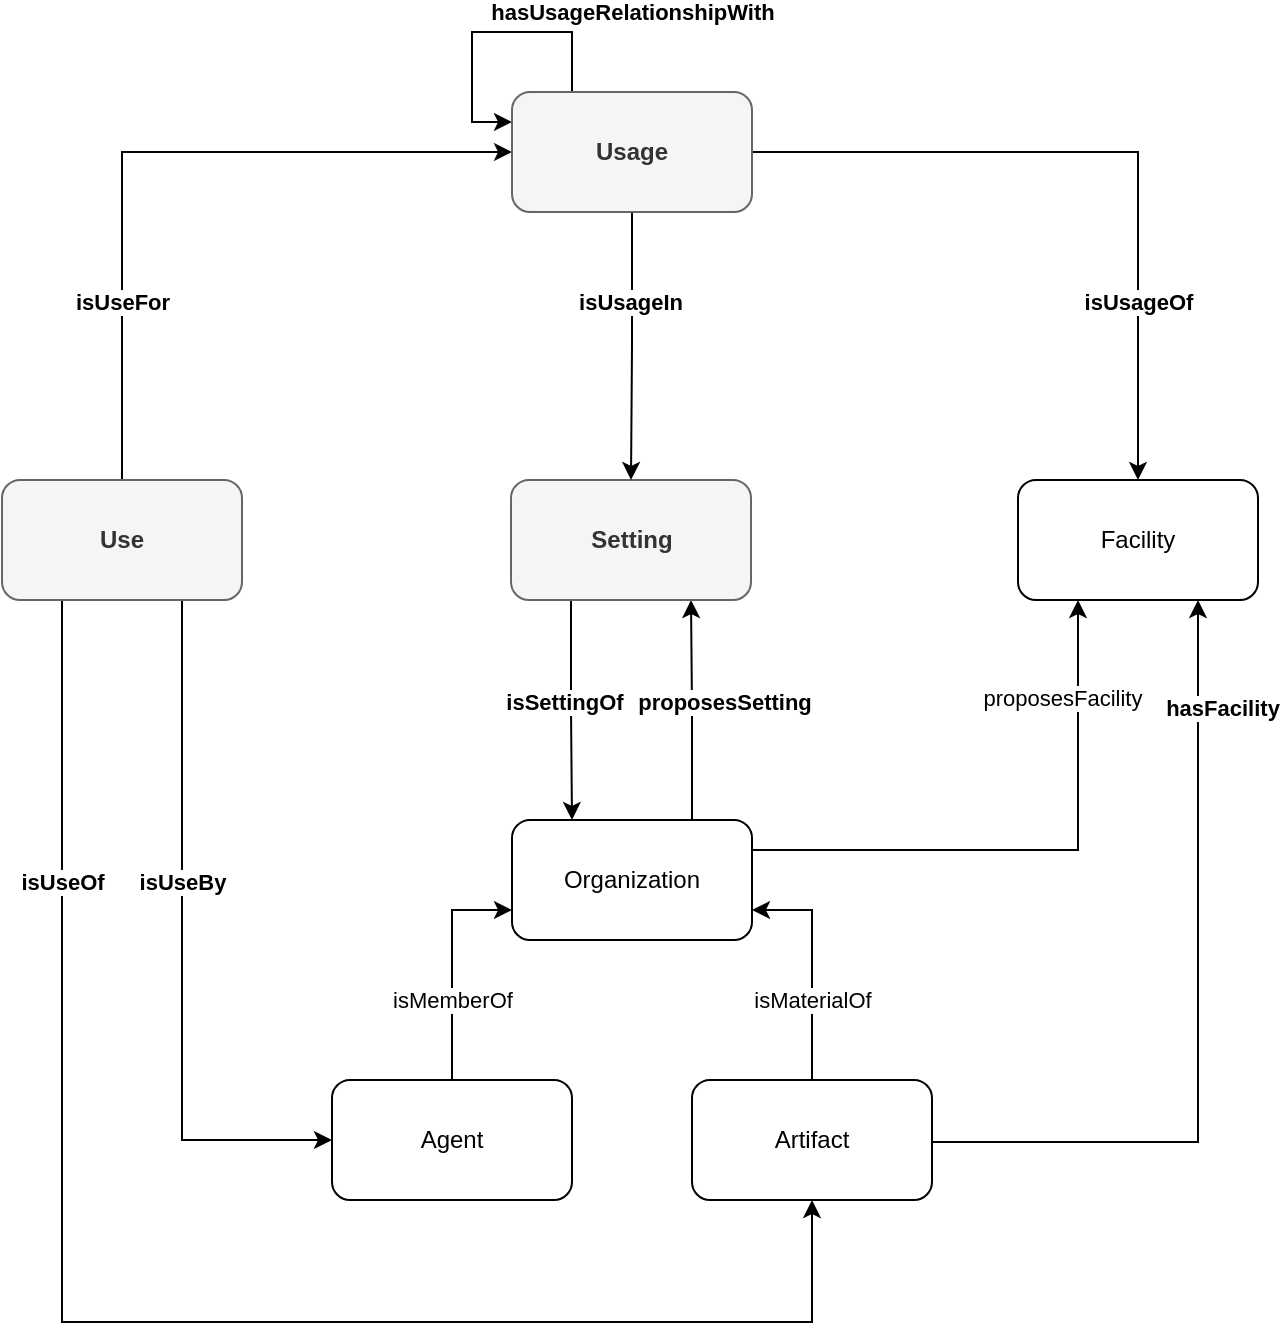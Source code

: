 <mxfile version="22.1.2" type="device" pages="2">
  <diagram name="Configure Organization" id="5FasGaFdMfsd8WcyUMwT">
    <mxGraphModel dx="1153" dy="583" grid="1" gridSize="10" guides="1" tooltips="1" connect="1" arrows="1" fold="1" page="1" pageScale="1" pageWidth="1169" pageHeight="827" math="0" shadow="0">
      <root>
        <mxCell id="5QNDXj4fq6nPyYV1-ekC-0" />
        <mxCell id="5QNDXj4fq6nPyYV1-ekC-1" parent="5QNDXj4fq6nPyYV1-ekC-0" />
        <mxCell id="5QNDXj4fq6nPyYV1-ekC-2" value="proposesFacility" style="edgeStyle=orthogonalEdgeStyle;rounded=0;orthogonalLoop=1;jettySize=auto;html=1;exitX=1;exitY=0.25;exitDx=0;exitDy=0;entryX=0.25;entryY=1;entryDx=0;entryDy=0;startArrow=none;startFill=0;endArrow=classic;endFill=1;" parent="5QNDXj4fq6nPyYV1-ekC-1" source="5QNDXj4fq6nPyYV1-ekC-4" target="5QNDXj4fq6nPyYV1-ekC-10" edge="1">
          <mxGeometry x="0.663" y="8" relative="1" as="geometry">
            <mxPoint as="offset" />
          </mxGeometry>
        </mxCell>
        <mxCell id="5QNDXj4fq6nPyYV1-ekC-3" value="&lt;span style=&quot;color: rgb(0, 0, 0); font-family: Helvetica; font-size: 11px; font-style: normal; font-variant-ligatures: normal; font-variant-caps: normal; font-weight: 700; letter-spacing: normal; orphans: 2; text-align: center; text-indent: 0px; text-transform: none; widows: 2; word-spacing: 0px; -webkit-text-stroke-width: 0px; background-color: rgb(255, 255, 255); text-decoration-thickness: initial; text-decoration-style: initial; text-decoration-color: initial; float: none; display: inline !important;&quot;&gt;proposesSetting&lt;/span&gt;" style="edgeStyle=orthogonalEdgeStyle;rounded=0;orthogonalLoop=1;jettySize=auto;html=1;exitX=0.75;exitY=0;exitDx=0;exitDy=0;entryX=0.75;entryY=1;entryDx=0;entryDy=0;" parent="5QNDXj4fq6nPyYV1-ekC-1" source="5QNDXj4fq6nPyYV1-ekC-4" target="5QNDXj4fq6nPyYV1-ekC-12" edge="1">
          <mxGeometry x="0.077" y="-15" relative="1" as="geometry">
            <mxPoint x="640" y="460" as="targetPoint" />
            <mxPoint x="1" as="offset" />
          </mxGeometry>
        </mxCell>
        <mxCell id="5QNDXj4fq6nPyYV1-ekC-4" value="Organization" style="rounded=1;whiteSpace=wrap;html=1;" parent="5QNDXj4fq6nPyYV1-ekC-1" vertex="1">
          <mxGeometry x="535" y="539" width="120" height="60" as="geometry" />
        </mxCell>
        <mxCell id="5QNDXj4fq6nPyYV1-ekC-5" value="isMemberOf" style="edgeStyle=orthogonalEdgeStyle;rounded=0;orthogonalLoop=1;jettySize=auto;html=1;exitX=0.5;exitY=0;exitDx=0;exitDy=0;entryX=0;entryY=0.75;entryDx=0;entryDy=0;" parent="5QNDXj4fq6nPyYV1-ekC-1" source="5QNDXj4fq6nPyYV1-ekC-6" target="5QNDXj4fq6nPyYV1-ekC-4" edge="1">
          <mxGeometry x="-0.304" relative="1" as="geometry">
            <mxPoint as="offset" />
          </mxGeometry>
        </mxCell>
        <mxCell id="5QNDXj4fq6nPyYV1-ekC-6" value="Agent" style="rounded=1;whiteSpace=wrap;html=1;" parent="5QNDXj4fq6nPyYV1-ekC-1" vertex="1">
          <mxGeometry x="445" y="669" width="120" height="60" as="geometry" />
        </mxCell>
        <mxCell id="5QNDXj4fq6nPyYV1-ekC-7" value="isMaterialOf" style="edgeStyle=orthogonalEdgeStyle;rounded=0;orthogonalLoop=1;jettySize=auto;html=1;exitX=0.5;exitY=0;exitDx=0;exitDy=0;entryX=1;entryY=0.75;entryDx=0;entryDy=0;" parent="5QNDXj4fq6nPyYV1-ekC-1" source="5QNDXj4fq6nPyYV1-ekC-8" target="5QNDXj4fq6nPyYV1-ekC-4" edge="1">
          <mxGeometry x="-0.304" relative="1" as="geometry">
            <mxPoint as="offset" />
          </mxGeometry>
        </mxCell>
        <mxCell id="5QNDXj4fq6nPyYV1-ekC-8" value="Artifact" style="rounded=1;whiteSpace=wrap;html=1;" parent="5QNDXj4fq6nPyYV1-ekC-1" vertex="1">
          <mxGeometry x="625" y="669" width="120" height="60" as="geometry" />
        </mxCell>
        <mxCell id="5QNDXj4fq6nPyYV1-ekC-9" value="hasFacility" style="edgeStyle=orthogonalEdgeStyle;rounded=0;orthogonalLoop=1;jettySize=auto;html=1;exitX=0.75;exitY=1;exitDx=0;exitDy=0;entryX=1;entryY=0.5;entryDx=0;entryDy=0;fontSize=11;startArrow=classic;startFill=1;endArrow=none;endFill=0;fontStyle=1" parent="5QNDXj4fq6nPyYV1-ekC-1" source="5QNDXj4fq6nPyYV1-ekC-10" target="5QNDXj4fq6nPyYV1-ekC-8" edge="1">
          <mxGeometry x="-0.737" y="12" relative="1" as="geometry">
            <Array as="points">
              <mxPoint x="878" y="700" />
              <mxPoint x="745" y="700" />
            </Array>
            <mxPoint as="offset" />
            <mxPoint x="685" y="244" as="sourcePoint" />
          </mxGeometry>
        </mxCell>
        <mxCell id="5QNDXj4fq6nPyYV1-ekC-10" value="Facility" style="rounded=1;whiteSpace=wrap;html=1;fontStyle=0" parent="5QNDXj4fq6nPyYV1-ekC-1" vertex="1">
          <mxGeometry x="788" y="369" width="120" height="60" as="geometry" />
        </mxCell>
        <mxCell id="5QNDXj4fq6nPyYV1-ekC-11" value="&lt;b&gt;isSettingOf&lt;/b&gt;" style="edgeStyle=orthogonalEdgeStyle;rounded=0;orthogonalLoop=1;jettySize=auto;html=1;exitX=0.25;exitY=1;exitDx=0;exitDy=0;entryX=0.25;entryY=0;entryDx=0;entryDy=0;" parent="5QNDXj4fq6nPyYV1-ekC-1" source="5QNDXj4fq6nPyYV1-ekC-12" target="5QNDXj4fq6nPyYV1-ekC-4" edge="1">
          <mxGeometry x="-0.077" y="-4" relative="1" as="geometry">
            <mxPoint as="offset" />
          </mxGeometry>
        </mxCell>
        <mxCell id="5QNDXj4fq6nPyYV1-ekC-12" value="Setting" style="rounded=1;whiteSpace=wrap;html=1;fontSize=12;fontStyle=1;fillColor=#f5f5f5;fontColor=#333333;strokeColor=#666666;" parent="5QNDXj4fq6nPyYV1-ekC-1" vertex="1">
          <mxGeometry x="534.5" y="369" width="120" height="60" as="geometry" />
        </mxCell>
        <mxCell id="5QNDXj4fq6nPyYV1-ekC-13" value="" style="edgeStyle=orthogonalEdgeStyle;rounded=0;orthogonalLoop=1;jettySize=auto;html=1;exitX=1;exitY=0.5;exitDx=0;exitDy=0;entryX=1;entryY=0.5;entryDx=0;entryDy=0;fontSize=11;startArrow=none;startFill=0;endArrow=classic;endFill=1;" parent="5QNDXj4fq6nPyYV1-ekC-1" edge="1">
          <mxGeometry x="0.205" y="10" relative="1" as="geometry">
            <Array as="points" />
            <mxPoint as="offset" />
            <mxPoint x="803" y="259" as="sourcePoint" />
            <mxPoint x="803" y="259" as="targetPoint" />
          </mxGeometry>
        </mxCell>
        <mxCell id="5QNDXj4fq6nPyYV1-ekC-14" value="isUseFor" style="edgeStyle=orthogonalEdgeStyle;rounded=0;orthogonalLoop=1;jettySize=auto;html=1;exitX=0.5;exitY=0;exitDx=0;exitDy=0;entryX=0;entryY=0.5;entryDx=0;entryDy=0;startArrow=none;startFill=0;endArrow=classic;endFill=1;fontStyle=1;" parent="5QNDXj4fq6nPyYV1-ekC-1" source="mvBdXytr8DyxzHtOt-XC-1" target="5QNDXj4fq6nPyYV1-ekC-19" edge="1">
          <mxGeometry x="-0.504" relative="1" as="geometry">
            <Array as="points">
              <mxPoint x="340" y="205" />
            </Array>
            <mxPoint as="offset" />
            <mxPoint x="400" y="699" as="sourcePoint" />
            <mxPoint x="210" y="209" as="targetPoint" />
          </mxGeometry>
        </mxCell>
        <mxCell id="5QNDXj4fq6nPyYV1-ekC-15" style="edgeStyle=orthogonalEdgeStyle;rounded=0;orthogonalLoop=1;jettySize=auto;html=1;exitX=0;exitY=0.25;exitDx=0;exitDy=0;entryX=0.25;entryY=0;entryDx=0;entryDy=0;startArrow=classic;startFill=1;endArrow=none;endFill=0;" parent="5QNDXj4fq6nPyYV1-ekC-1" source="5QNDXj4fq6nPyYV1-ekC-19" target="5QNDXj4fq6nPyYV1-ekC-19" edge="1">
          <mxGeometry relative="1" as="geometry">
            <Array as="points">
              <mxPoint x="515" y="190" />
              <mxPoint x="515" y="145" />
              <mxPoint x="565" y="145" />
            </Array>
            <mxPoint x="535" y="255" as="sourcePoint" />
            <mxPoint x="595" y="255" as="targetPoint" />
          </mxGeometry>
        </mxCell>
        <mxCell id="5QNDXj4fq6nPyYV1-ekC-16" value="hasUsageRelationshipWith" style="edgeLabel;html=1;align=center;verticalAlign=middle;resizable=0;points=[];fontStyle=1" parent="5QNDXj4fq6nPyYV1-ekC-15" vertex="1" connectable="0">
          <mxGeometry x="0.046" y="1" relative="1" as="geometry">
            <mxPoint x="69" y="-9" as="offset" />
          </mxGeometry>
        </mxCell>
        <mxCell id="5QNDXj4fq6nPyYV1-ekC-17" value="&lt;span style=&quot;color: rgb(0, 0, 0); font-family: Helvetica; font-size: 11px; font-style: normal; font-variant-ligatures: normal; font-variant-caps: normal; font-weight: 700; letter-spacing: normal; orphans: 2; text-align: center; text-indent: 0px; text-transform: none; widows: 2; word-spacing: 0px; -webkit-text-stroke-width: 0px; background-color: rgb(255, 255, 255); text-decoration-thickness: initial; text-decoration-style: initial; text-decoration-color: initial; float: none; display: inline !important;&quot;&gt;isUsageIn&lt;/span&gt;" style="edgeStyle=orthogonalEdgeStyle;rounded=0;orthogonalLoop=1;jettySize=auto;html=1;exitX=0.5;exitY=1;exitDx=0;exitDy=0;entryX=0.5;entryY=0;entryDx=0;entryDy=0;" parent="5QNDXj4fq6nPyYV1-ekC-1" source="5QNDXj4fq6nPyYV1-ekC-19" target="5QNDXj4fq6nPyYV1-ekC-12" edge="1">
          <mxGeometry x="-0.331" y="-1" relative="1" as="geometry">
            <mxPoint as="offset" />
          </mxGeometry>
        </mxCell>
        <mxCell id="5QNDXj4fq6nPyYV1-ekC-18" value="isUseOf" style="edgeStyle=orthogonalEdgeStyle;rounded=0;orthogonalLoop=1;jettySize=auto;html=1;strokeColor=#000000;fontStyle=1;exitX=0.25;exitY=1;exitDx=0;exitDy=0;entryX=0.5;entryY=1;entryDx=0;entryDy=0;" parent="5QNDXj4fq6nPyYV1-ekC-1" source="mvBdXytr8DyxzHtOt-XC-1" target="5QNDXj4fq6nPyYV1-ekC-8" edge="1">
          <mxGeometry x="-0.646" relative="1" as="geometry">
            <mxPoint x="830" y="190" as="targetPoint" />
            <mxPoint x="680" y="200" as="sourcePoint" />
            <mxPoint as="offset" />
            <Array as="points">
              <mxPoint x="310" y="790" />
              <mxPoint x="685" y="790" />
            </Array>
          </mxGeometry>
        </mxCell>
        <mxCell id="mvBdXytr8DyxzHtOt-XC-0" value="isUsageOf" style="edgeStyle=orthogonalEdgeStyle;rounded=0;orthogonalLoop=1;jettySize=auto;html=1;exitX=1;exitY=0.5;exitDx=0;exitDy=0;entryX=0.5;entryY=0;entryDx=0;entryDy=0;fontStyle=1" parent="5QNDXj4fq6nPyYV1-ekC-1" source="5QNDXj4fq6nPyYV1-ekC-19" target="5QNDXj4fq6nPyYV1-ekC-10" edge="1">
          <mxGeometry x="0.501" relative="1" as="geometry">
            <mxPoint as="offset" />
          </mxGeometry>
        </mxCell>
        <mxCell id="5QNDXj4fq6nPyYV1-ekC-19" value="Usage" style="rounded=1;whiteSpace=wrap;html=1;fontStyle=1;fillColor=#f5f5f5;fontColor=#333333;strokeColor=#666666;" parent="5QNDXj4fq6nPyYV1-ekC-1" vertex="1">
          <mxGeometry x="535" y="175" width="120" height="60" as="geometry" />
        </mxCell>
        <mxCell id="mvBdXytr8DyxzHtOt-XC-2" value="isUseBy" style="edgeStyle=orthogonalEdgeStyle;rounded=0;orthogonalLoop=1;jettySize=auto;html=1;exitX=0.75;exitY=1;exitDx=0;exitDy=0;entryX=0;entryY=0.5;entryDx=0;entryDy=0;fontStyle=1" parent="5QNDXj4fq6nPyYV1-ekC-1" source="mvBdXytr8DyxzHtOt-XC-1" target="5QNDXj4fq6nPyYV1-ekC-6" edge="1">
          <mxGeometry x="-0.183" relative="1" as="geometry">
            <mxPoint as="offset" />
          </mxGeometry>
        </mxCell>
        <mxCell id="mvBdXytr8DyxzHtOt-XC-1" value="Use" style="rounded=1;whiteSpace=wrap;html=1;fontStyle=1;fillColor=#f5f5f5;fontColor=#333333;strokeColor=#666666;" parent="5QNDXj4fq6nPyYV1-ekC-1" vertex="1">
          <mxGeometry x="280" y="369" width="120" height="60" as="geometry" />
        </mxCell>
      </root>
    </mxGraphModel>
  </diagram>
  <diagram id="eUGWqvu0wVQs-IjlnsuF" name="Backup">
    <mxGraphModel dx="1153" dy="583" grid="1" gridSize="10" guides="1" tooltips="1" connect="1" arrows="1" fold="1" page="1" pageScale="1" pageWidth="1169" pageHeight="827" math="0" shadow="0">
      <root>
        <mxCell id="0" />
        <mxCell id="1" parent="0" />
        <mxCell id="LHrfV8VGVYF-2HrVWZjf-5" value="proposesFacility" style="edgeStyle=orthogonalEdgeStyle;rounded=0;orthogonalLoop=1;jettySize=auto;html=1;exitX=1;exitY=0.5;exitDx=0;exitDy=0;entryX=0.25;entryY=1;entryDx=0;entryDy=0;startArrow=none;startFill=0;endArrow=classic;endFill=1;" parent="1" source="LHrfV8VGVYF-2HrVWZjf-8" target="LHrfV8VGVYF-2HrVWZjf-18" edge="1">
          <mxGeometry x="0.663" y="8" relative="1" as="geometry">
            <mxPoint as="offset" />
          </mxGeometry>
        </mxCell>
        <mxCell id="X_udF_Bb7cKSH5-9xIvF-3" value="&lt;span style=&quot;color: rgb(0, 0, 0); font-family: Helvetica; font-size: 11px; font-style: normal; font-variant-ligatures: normal; font-variant-caps: normal; font-weight: 700; letter-spacing: normal; orphans: 2; text-align: center; text-indent: 0px; text-transform: none; widows: 2; word-spacing: 0px; -webkit-text-stroke-width: 0px; background-color: rgb(255, 255, 255); text-decoration-thickness: initial; text-decoration-style: initial; text-decoration-color: initial; float: none; display: inline !important;&quot;&gt;proposesSetting&lt;/span&gt;" style="edgeStyle=orthogonalEdgeStyle;rounded=0;orthogonalLoop=1;jettySize=auto;html=1;exitX=0.75;exitY=0;exitDx=0;exitDy=0;entryX=0.75;entryY=1;entryDx=0;entryDy=0;" parent="1" source="LHrfV8VGVYF-2HrVWZjf-8" target="LHrfV8VGVYF-2HrVWZjf-37" edge="1">
          <mxGeometry x="0.077" y="-15" relative="1" as="geometry">
            <mxPoint x="640" y="460" as="targetPoint" />
            <mxPoint x="1" as="offset" />
          </mxGeometry>
        </mxCell>
        <mxCell id="LHrfV8VGVYF-2HrVWZjf-8" value="Organization" style="rounded=1;whiteSpace=wrap;html=1;" parent="1" vertex="1">
          <mxGeometry x="535" y="539" width="120" height="60" as="geometry" />
        </mxCell>
        <mxCell id="bVbnMxZDw3hbmINSTBoQ-1" value="isMemberOf" style="edgeStyle=orthogonalEdgeStyle;rounded=0;orthogonalLoop=1;jettySize=auto;html=1;exitX=0.5;exitY=0;exitDx=0;exitDy=0;entryX=0;entryY=0.75;entryDx=0;entryDy=0;" parent="1" source="LHrfV8VGVYF-2HrVWZjf-14" target="LHrfV8VGVYF-2HrVWZjf-8" edge="1">
          <mxGeometry x="-0.304" relative="1" as="geometry">
            <mxPoint as="offset" />
          </mxGeometry>
        </mxCell>
        <mxCell id="LHrfV8VGVYF-2HrVWZjf-14" value="Agent" style="rounded=1;whiteSpace=wrap;html=1;" parent="1" vertex="1">
          <mxGeometry x="445" y="669" width="120" height="60" as="geometry" />
        </mxCell>
        <mxCell id="bVbnMxZDw3hbmINSTBoQ-3" value="isMaterialOf" style="edgeStyle=orthogonalEdgeStyle;rounded=0;orthogonalLoop=1;jettySize=auto;html=1;exitX=0.5;exitY=0;exitDx=0;exitDy=0;entryX=1;entryY=0.75;entryDx=0;entryDy=0;" parent="1" source="LHrfV8VGVYF-2HrVWZjf-17" target="LHrfV8VGVYF-2HrVWZjf-8" edge="1">
          <mxGeometry x="-0.304" relative="1" as="geometry">
            <mxPoint as="offset" />
          </mxGeometry>
        </mxCell>
        <mxCell id="LHrfV8VGVYF-2HrVWZjf-17" value="Artifact" style="rounded=1;whiteSpace=wrap;html=1;" parent="1" vertex="1">
          <mxGeometry x="625" y="669" width="120" height="60" as="geometry" />
        </mxCell>
        <mxCell id="LHrfV8VGVYF-2HrVWZjf-43" value="hasFacility" style="edgeStyle=orthogonalEdgeStyle;rounded=0;orthogonalLoop=1;jettySize=auto;html=1;exitX=0.75;exitY=1;exitDx=0;exitDy=0;entryX=1;entryY=0.25;entryDx=0;entryDy=0;fontSize=11;startArrow=classic;startFill=1;endArrow=none;endFill=0;fontStyle=1" parent="1" source="LHrfV8VGVYF-2HrVWZjf-18" target="LHrfV8VGVYF-2HrVWZjf-17" edge="1">
          <mxGeometry x="-0.737" y="12" relative="1" as="geometry">
            <Array as="points">
              <mxPoint x="878" y="684" />
            </Array>
            <mxPoint as="offset" />
            <mxPoint x="685" y="244" as="sourcePoint" />
          </mxGeometry>
        </mxCell>
        <mxCell id="LHrfV8VGVYF-2HrVWZjf-18" value="Facility" style="rounded=1;whiteSpace=wrap;html=1;fontStyle=0" parent="1" vertex="1">
          <mxGeometry x="788" y="369" width="120" height="60" as="geometry" />
        </mxCell>
        <mxCell id="X_udF_Bb7cKSH5-9xIvF-4" value="&lt;b&gt;isSettingOf&lt;/b&gt;" style="edgeStyle=orthogonalEdgeStyle;rounded=0;orthogonalLoop=1;jettySize=auto;html=1;exitX=0.25;exitY=1;exitDx=0;exitDy=0;entryX=0.25;entryY=0;entryDx=0;entryDy=0;" parent="1" source="LHrfV8VGVYF-2HrVWZjf-37" target="LHrfV8VGVYF-2HrVWZjf-8" edge="1">
          <mxGeometry x="-0.077" y="-4" relative="1" as="geometry">
            <mxPoint as="offset" />
          </mxGeometry>
        </mxCell>
        <mxCell id="LHrfV8VGVYF-2HrVWZjf-37" value="Setting" style="rounded=1;whiteSpace=wrap;html=1;fontSize=12;fontStyle=1;fillColor=#f5f5f5;fontColor=#333333;strokeColor=#666666;" parent="1" vertex="1">
          <mxGeometry x="534.5" y="369" width="120" height="60" as="geometry" />
        </mxCell>
        <mxCell id="SomdTkpwLGu-agckhJqe-10" value="" style="edgeStyle=orthogonalEdgeStyle;rounded=0;orthogonalLoop=1;jettySize=auto;html=1;exitX=1;exitY=0.5;exitDx=0;exitDy=0;entryX=1;entryY=0.5;entryDx=0;entryDy=0;fontSize=11;startArrow=none;startFill=0;endArrow=classic;endFill=1;" parent="1" edge="1">
          <mxGeometry x="0.205" y="10" relative="1" as="geometry">
            <Array as="points" />
            <mxPoint as="offset" />
            <mxPoint x="803" y="259" as="sourcePoint" />
            <mxPoint x="803" y="259" as="targetPoint" />
          </mxGeometry>
        </mxCell>
        <mxCell id="brfbvLTKAJJDNRyeEsYI-3" value="isUsageBy" style="edgeStyle=orthogonalEdgeStyle;rounded=0;orthogonalLoop=1;jettySize=auto;html=1;exitX=0;exitY=0.5;exitDx=0;exitDy=0;entryX=0;entryY=0.5;entryDx=0;entryDy=0;startArrow=classic;startFill=1;endArrow=none;endFill=0;fontStyle=1;" parent="1" source="LHrfV8VGVYF-2HrVWZjf-14" target="hkmw1dP39EKCHoqWO2HC-1" edge="1">
          <mxGeometry x="0.377" relative="1" as="geometry">
            <Array as="points">
              <mxPoint x="400" y="699" />
              <mxPoint x="400" y="205" />
            </Array>
            <mxPoint as="offset" />
            <mxPoint x="400" y="699" as="sourcePoint" />
            <mxPoint x="210" y="209" as="targetPoint" />
          </mxGeometry>
        </mxCell>
        <mxCell id="nzAnC4rSJ9mLR3eyI89z-4" style="edgeStyle=orthogonalEdgeStyle;rounded=0;orthogonalLoop=1;jettySize=auto;html=1;exitX=0;exitY=0.25;exitDx=0;exitDy=0;entryX=0.25;entryY=0;entryDx=0;entryDy=0;startArrow=classic;startFill=1;endArrow=none;endFill=0;" parent="1" source="hkmw1dP39EKCHoqWO2HC-1" target="hkmw1dP39EKCHoqWO2HC-1" edge="1">
          <mxGeometry relative="1" as="geometry">
            <Array as="points">
              <mxPoint x="515" y="190" />
              <mxPoint x="515" y="145" />
              <mxPoint x="565" y="145" />
            </Array>
            <mxPoint x="535" y="255" as="sourcePoint" />
            <mxPoint x="595" y="255" as="targetPoint" />
          </mxGeometry>
        </mxCell>
        <mxCell id="nzAnC4rSJ9mLR3eyI89z-5" value="hasUsageRelationshipWith" style="edgeLabel;html=1;align=center;verticalAlign=middle;resizable=0;points=[];fontStyle=1" parent="nzAnC4rSJ9mLR3eyI89z-4" vertex="1" connectable="0">
          <mxGeometry x="0.046" y="1" relative="1" as="geometry">
            <mxPoint x="69" y="-9" as="offset" />
          </mxGeometry>
        </mxCell>
        <mxCell id="X_udF_Bb7cKSH5-9xIvF-2" value="&lt;span style=&quot;color: rgb(0, 0, 0); font-family: Helvetica; font-size: 11px; font-style: normal; font-variant-ligatures: normal; font-variant-caps: normal; font-weight: 700; letter-spacing: normal; orphans: 2; text-align: center; text-indent: 0px; text-transform: none; widows: 2; word-spacing: 0px; -webkit-text-stroke-width: 0px; background-color: rgb(255, 255, 255); text-decoration-thickness: initial; text-decoration-style: initial; text-decoration-color: initial; float: none; display: inline !important;&quot;&gt;isUsageIn&lt;/span&gt;" style="edgeStyle=orthogonalEdgeStyle;rounded=0;orthogonalLoop=1;jettySize=auto;html=1;exitX=0.5;exitY=1;exitDx=0;exitDy=0;entryX=0.5;entryY=0;entryDx=0;entryDy=0;" parent="1" source="hkmw1dP39EKCHoqWO2HC-1" target="LHrfV8VGVYF-2HrVWZjf-37" edge="1">
          <mxGeometry x="-0.331" y="-1" relative="1" as="geometry">
            <mxPoint as="offset" />
          </mxGeometry>
        </mxCell>
        <mxCell id="X_udF_Bb7cKSH5-9xIvF-5" value="isUsageOf" style="edgeStyle=orthogonalEdgeStyle;rounded=0;orthogonalLoop=1;jettySize=auto;html=1;strokeColor=#000000;fontStyle=1;exitX=1;exitY=0.5;exitDx=0;exitDy=0;entryX=1;entryY=0.75;entryDx=0;entryDy=0;" parent="1" source="hkmw1dP39EKCHoqWO2HC-1" target="LHrfV8VGVYF-2HrVWZjf-17" edge="1">
          <mxGeometry x="-0.267" relative="1" as="geometry">
            <mxPoint x="830" y="190" as="targetPoint" />
            <mxPoint x="680" y="200" as="sourcePoint" />
            <mxPoint as="offset" />
            <Array as="points">
              <mxPoint x="950" y="205" />
              <mxPoint x="950" y="714" />
            </Array>
          </mxGeometry>
        </mxCell>
        <mxCell id="hkmw1dP39EKCHoqWO2HC-1" value="Usage" style="rounded=1;whiteSpace=wrap;html=1;fontStyle=1;fillColor=#f5f5f5;fontColor=#333333;strokeColor=#666666;" parent="1" vertex="1">
          <mxGeometry x="535" y="175" width="120" height="60" as="geometry" />
        </mxCell>
      </root>
    </mxGraphModel>
  </diagram>
</mxfile>

